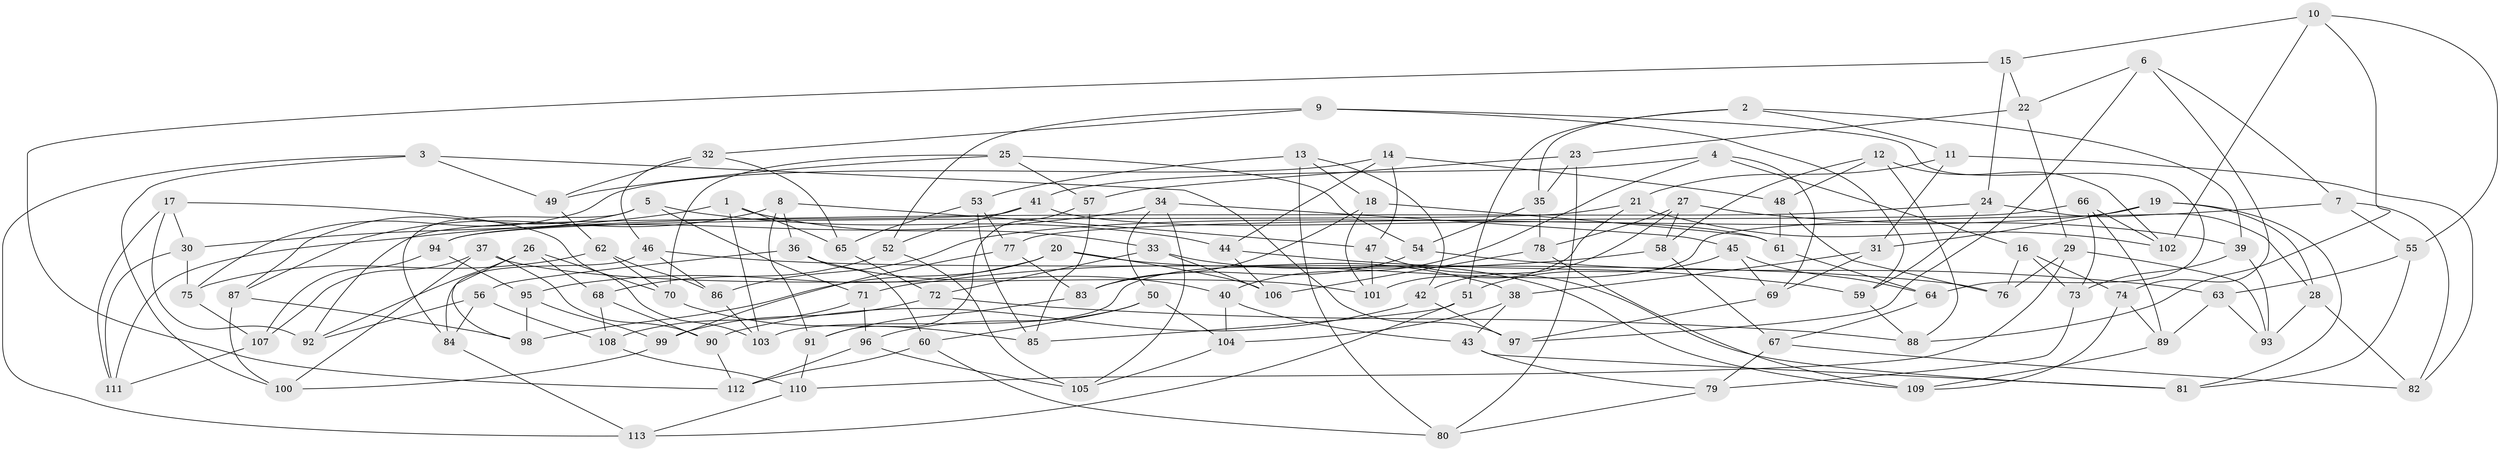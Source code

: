 // coarse degree distribution, {5: 0.15555555555555556, 4: 0.5111111111111111, 3: 0.1111111111111111, 6: 0.06666666666666667, 11: 0.022222222222222223, 8: 0.022222222222222223, 10: 0.022222222222222223, 9: 0.044444444444444446, 7: 0.022222222222222223, 12: 0.022222222222222223}
// Generated by graph-tools (version 1.1) at 2025/01/03/04/25 22:01:38]
// undirected, 113 vertices, 226 edges
graph export_dot {
graph [start="1"]
  node [color=gray90,style=filled];
  1;
  2;
  3;
  4;
  5;
  6;
  7;
  8;
  9;
  10;
  11;
  12;
  13;
  14;
  15;
  16;
  17;
  18;
  19;
  20;
  21;
  22;
  23;
  24;
  25;
  26;
  27;
  28;
  29;
  30;
  31;
  32;
  33;
  34;
  35;
  36;
  37;
  38;
  39;
  40;
  41;
  42;
  43;
  44;
  45;
  46;
  47;
  48;
  49;
  50;
  51;
  52;
  53;
  54;
  55;
  56;
  57;
  58;
  59;
  60;
  61;
  62;
  63;
  64;
  65;
  66;
  67;
  68;
  69;
  70;
  71;
  72;
  73;
  74;
  75;
  76;
  77;
  78;
  79;
  80;
  81;
  82;
  83;
  84;
  85;
  86;
  87;
  88;
  89;
  90;
  91;
  92;
  93;
  94;
  95;
  96;
  97;
  98;
  99;
  100;
  101;
  102;
  103;
  104;
  105;
  106;
  107;
  108;
  109;
  110;
  111;
  112;
  113;
  1 -- 103;
  1 -- 30;
  1 -- 33;
  1 -- 65;
  2 -- 35;
  2 -- 11;
  2 -- 51;
  2 -- 39;
  3 -- 100;
  3 -- 97;
  3 -- 49;
  3 -- 113;
  4 -- 16;
  4 -- 69;
  4 -- 41;
  4 -- 40;
  5 -- 71;
  5 -- 87;
  5 -- 44;
  5 -- 84;
  6 -- 97;
  6 -- 74;
  6 -- 7;
  6 -- 22;
  7 -- 55;
  7 -- 103;
  7 -- 82;
  8 -- 87;
  8 -- 47;
  8 -- 91;
  8 -- 36;
  9 -- 64;
  9 -- 32;
  9 -- 59;
  9 -- 52;
  10 -- 55;
  10 -- 15;
  10 -- 102;
  10 -- 88;
  11 -- 31;
  11 -- 82;
  11 -- 21;
  12 -- 88;
  12 -- 102;
  12 -- 48;
  12 -- 58;
  13 -- 80;
  13 -- 18;
  13 -- 53;
  13 -- 42;
  14 -- 44;
  14 -- 75;
  14 -- 47;
  14 -- 48;
  15 -- 112;
  15 -- 24;
  15 -- 22;
  16 -- 74;
  16 -- 73;
  16 -- 76;
  17 -- 111;
  17 -- 30;
  17 -- 92;
  17 -- 103;
  18 -- 101;
  18 -- 83;
  18 -- 61;
  19 -- 28;
  19 -- 81;
  19 -- 31;
  19 -- 86;
  20 -- 95;
  20 -- 38;
  20 -- 106;
  20 -- 98;
  21 -- 102;
  21 -- 101;
  21 -- 94;
  22 -- 23;
  22 -- 29;
  23 -- 80;
  23 -- 35;
  23 -- 57;
  24 -- 28;
  24 -- 94;
  24 -- 59;
  25 -- 54;
  25 -- 70;
  25 -- 57;
  25 -- 49;
  26 -- 68;
  26 -- 70;
  26 -- 98;
  26 -- 92;
  27 -- 78;
  27 -- 42;
  27 -- 39;
  27 -- 58;
  28 -- 82;
  28 -- 93;
  29 -- 76;
  29 -- 93;
  29 -- 110;
  30 -- 75;
  30 -- 111;
  31 -- 69;
  31 -- 38;
  32 -- 49;
  32 -- 65;
  32 -- 46;
  33 -- 106;
  33 -- 109;
  33 -- 72;
  34 -- 50;
  34 -- 45;
  34 -- 111;
  34 -- 105;
  35 -- 78;
  35 -- 54;
  36 -- 60;
  36 -- 56;
  36 -- 40;
  37 -- 107;
  37 -- 100;
  37 -- 101;
  37 -- 90;
  38 -- 104;
  38 -- 43;
  39 -- 73;
  39 -- 93;
  40 -- 43;
  40 -- 104;
  41 -- 61;
  41 -- 92;
  41 -- 52;
  42 -- 90;
  42 -- 97;
  43 -- 79;
  43 -- 81;
  44 -- 106;
  44 -- 59;
  45 -- 69;
  45 -- 64;
  45 -- 51;
  46 -- 86;
  46 -- 84;
  46 -- 76;
  47 -- 101;
  47 -- 81;
  48 -- 76;
  48 -- 61;
  49 -- 62;
  50 -- 60;
  50 -- 104;
  50 -- 96;
  51 -- 113;
  51 -- 85;
  52 -- 68;
  52 -- 105;
  53 -- 77;
  53 -- 65;
  53 -- 85;
  54 -- 63;
  54 -- 83;
  55 -- 63;
  55 -- 81;
  56 -- 108;
  56 -- 92;
  56 -- 84;
  57 -- 85;
  57 -- 91;
  58 -- 71;
  58 -- 67;
  59 -- 88;
  60 -- 80;
  60 -- 112;
  61 -- 64;
  62 -- 75;
  62 -- 86;
  62 -- 70;
  63 -- 93;
  63 -- 89;
  64 -- 67;
  65 -- 72;
  66 -- 73;
  66 -- 102;
  66 -- 77;
  66 -- 89;
  67 -- 82;
  67 -- 79;
  68 -- 108;
  68 -- 90;
  69 -- 97;
  70 -- 85;
  71 -- 108;
  71 -- 96;
  72 -- 88;
  72 -- 99;
  73 -- 79;
  74 -- 109;
  74 -- 89;
  75 -- 107;
  77 -- 83;
  77 -- 99;
  78 -- 109;
  78 -- 106;
  79 -- 80;
  83 -- 91;
  84 -- 113;
  86 -- 103;
  87 -- 98;
  87 -- 100;
  89 -- 109;
  90 -- 112;
  91 -- 110;
  94 -- 95;
  94 -- 107;
  95 -- 98;
  95 -- 99;
  96 -- 112;
  96 -- 105;
  99 -- 100;
  104 -- 105;
  107 -- 111;
  108 -- 110;
  110 -- 113;
}

